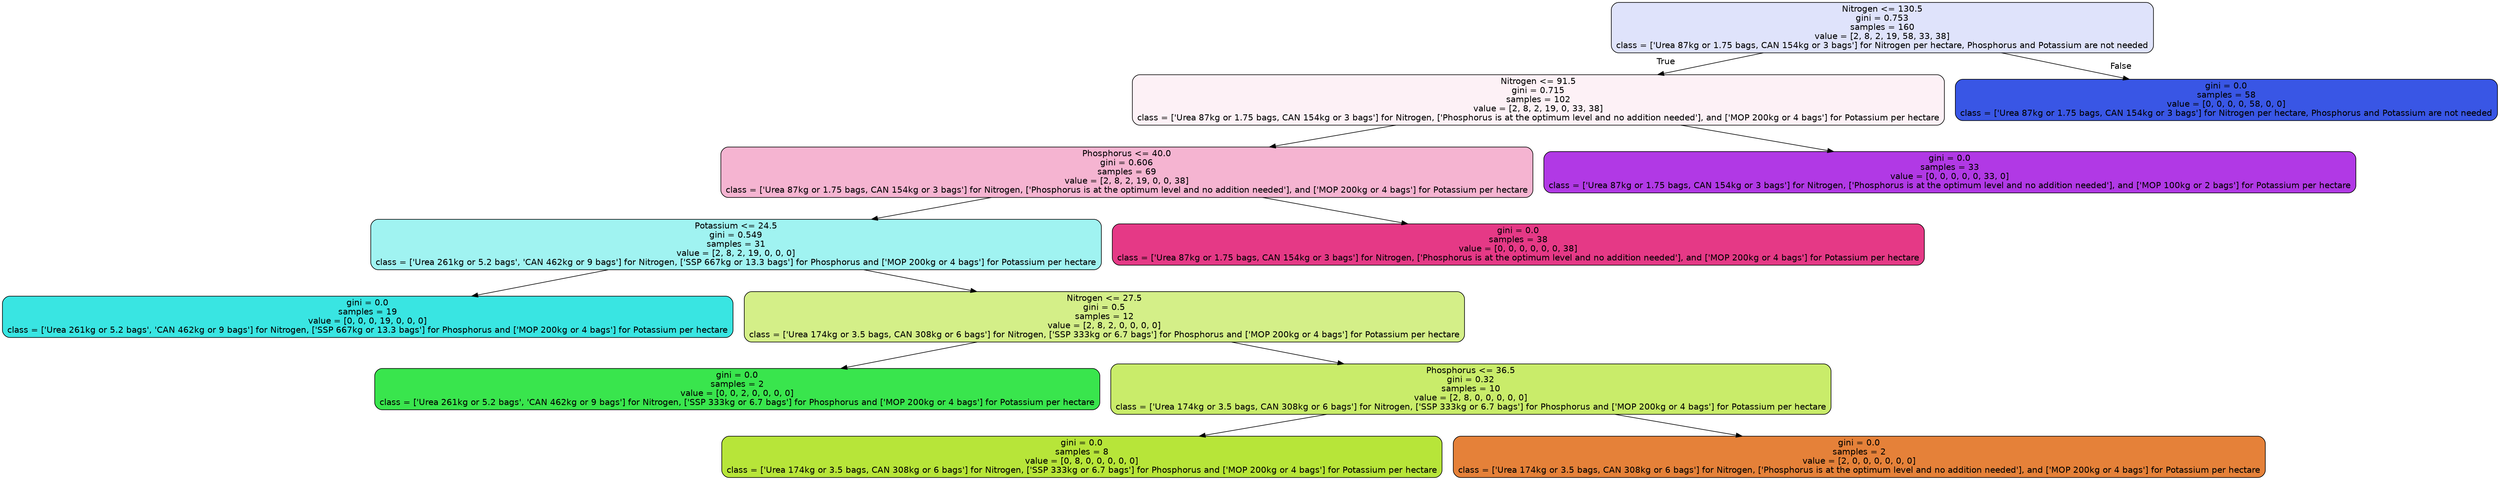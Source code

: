 digraph Tree {
node [shape=box, style="filled, rounded", color="black", fontname=helvetica] ;
edge [fontname=helvetica] ;
0 [label="Nitrogen <= 130.5\ngini = 0.753\nsamples = 160\nvalue = [2, 8, 2, 19, 58, 33, 38]\nclass = ['Urea 87kg or 1.75 bags, CAN 154kg or 3 bags'] for Nitrogen per hectare, Phosphorus and Potassium are not needed", fillcolor="#dfe3fb"] ;
1 [label="Nitrogen <= 91.5\ngini = 0.715\nsamples = 102\nvalue = [2, 8, 2, 19, 0, 33, 38]\nclass = ['Urea 87kg or 1.75 bags, CAN 154kg or 3 bags'] for Nitrogen, ['Phosphorus is at the optimum level and no addition needed'], and ['MOP 200kg or 4 bags'] for Potassium per hectare", fillcolor="#fdf1f6"] ;
0 -> 1 [labeldistance=2.5, labelangle=45, headlabel="True"] ;
2 [label="Phosphorus <= 40.0\ngini = 0.606\nsamples = 69\nvalue = [2, 8, 2, 19, 0, 0, 38]\nclass = ['Urea 87kg or 1.75 bags, CAN 154kg or 3 bags'] for Nitrogen, ['Phosphorus is at the optimum level and no addition needed'], and ['MOP 200kg or 4 bags'] for Potassium per hectare", fillcolor="#f5b4d1"] ;
1 -> 2 ;
3 [label="Potassium <= 24.5\ngini = 0.549\nsamples = 31\nvalue = [2, 8, 2, 19, 0, 0, 0]\nclass = ['Urea 261kg or 5.2 bags', 'CAN 462kg or 9 bags'] for Nitrogen, ['SSP 667kg or 13.3 bags'] for Phosphorus and ['MOP 200kg or 4 bags'] for Potassium per hectare", fillcolor="#a0f3f1"] ;
2 -> 3 ;
4 [label="gini = 0.0\nsamples = 19\nvalue = [0, 0, 0, 19, 0, 0, 0]\nclass = ['Urea 261kg or 5.2 bags', 'CAN 462kg or 9 bags'] for Nitrogen, ['SSP 667kg or 13.3 bags'] for Phosphorus and ['MOP 200kg or 4 bags'] for Potassium per hectare", fillcolor="#39e5e2"] ;
3 -> 4 ;
5 [label="Nitrogen <= 27.5\ngini = 0.5\nsamples = 12\nvalue = [2, 8, 2, 0, 0, 0, 0]\nclass = ['Urea 174kg or 3.5 bags, CAN 308kg or 6 bags'] for Nitrogen, ['SSP 333kg or 6.7 bags'] for Phosphorus and ['MOP 200kg or 4 bags'] for Potassium per hectare", fillcolor="#d4ef88"] ;
3 -> 5 ;
6 [label="gini = 0.0\nsamples = 2\nvalue = [0, 0, 2, 0, 0, 0, 0]\nclass = ['Urea 261kg or 5.2 bags', 'CAN 462kg or 9 bags'] for Nitrogen, ['SSP 333kg or 6.7 bags'] for Phosphorus and ['MOP 200kg or 4 bags'] for Potassium per hectare", fillcolor="#39e54d"] ;
5 -> 6 ;
7 [label="Phosphorus <= 36.5\ngini = 0.32\nsamples = 10\nvalue = [2, 8, 0, 0, 0, 0, 0]\nclass = ['Urea 174kg or 3.5 bags, CAN 308kg or 6 bags'] for Nitrogen, ['SSP 333kg or 6.7 bags'] for Phosphorus and ['MOP 200kg or 4 bags'] for Potassium per hectare", fillcolor="#c9ec6a"] ;
5 -> 7 ;
8 [label="gini = 0.0\nsamples = 8\nvalue = [0, 8, 0, 0, 0, 0, 0]\nclass = ['Urea 174kg or 3.5 bags, CAN 308kg or 6 bags'] for Nitrogen, ['SSP 333kg or 6.7 bags'] for Phosphorus and ['MOP 200kg or 4 bags'] for Potassium per hectare", fillcolor="#b7e539"] ;
7 -> 8 ;
9 [label="gini = 0.0\nsamples = 2\nvalue = [2, 0, 0, 0, 0, 0, 0]\nclass = ['Urea 174kg or 3.5 bags, CAN 308kg or 6 bags'] for Nitrogen, ['Phosphorus is at the optimum level and no addition needed'], and ['MOP 200kg or 4 bags'] for Potassium per hectare", fillcolor="#e58139"] ;
7 -> 9 ;
10 [label="gini = 0.0\nsamples = 38\nvalue = [0, 0, 0, 0, 0, 0, 38]\nclass = ['Urea 87kg or 1.75 bags, CAN 154kg or 3 bags'] for Nitrogen, ['Phosphorus is at the optimum level and no addition needed'], and ['MOP 200kg or 4 bags'] for Potassium per hectare", fillcolor="#e53986"] ;
2 -> 10 ;
11 [label="gini = 0.0\nsamples = 33\nvalue = [0, 0, 0, 0, 0, 33, 0]\nclass = ['Urea 87kg or 1.75 bags, CAN 154kg or 3 bags'] for Nitrogen, ['Phosphorus is at the optimum level and no addition needed'], and ['MOP 100kg or 2 bags'] for Potassium per hectare", fillcolor="#b139e5"] ;
1 -> 11 ;
12 [label="gini = 0.0\nsamples = 58\nvalue = [0, 0, 0, 0, 58, 0, 0]\nclass = ['Urea 87kg or 1.75 bags, CAN 154kg or 3 bags'] for Nitrogen per hectare, Phosphorus and Potassium are not needed", fillcolor="#3956e5"] ;
0 -> 12 [labeldistance=2.5, labelangle=-45, headlabel="False"] ;
}